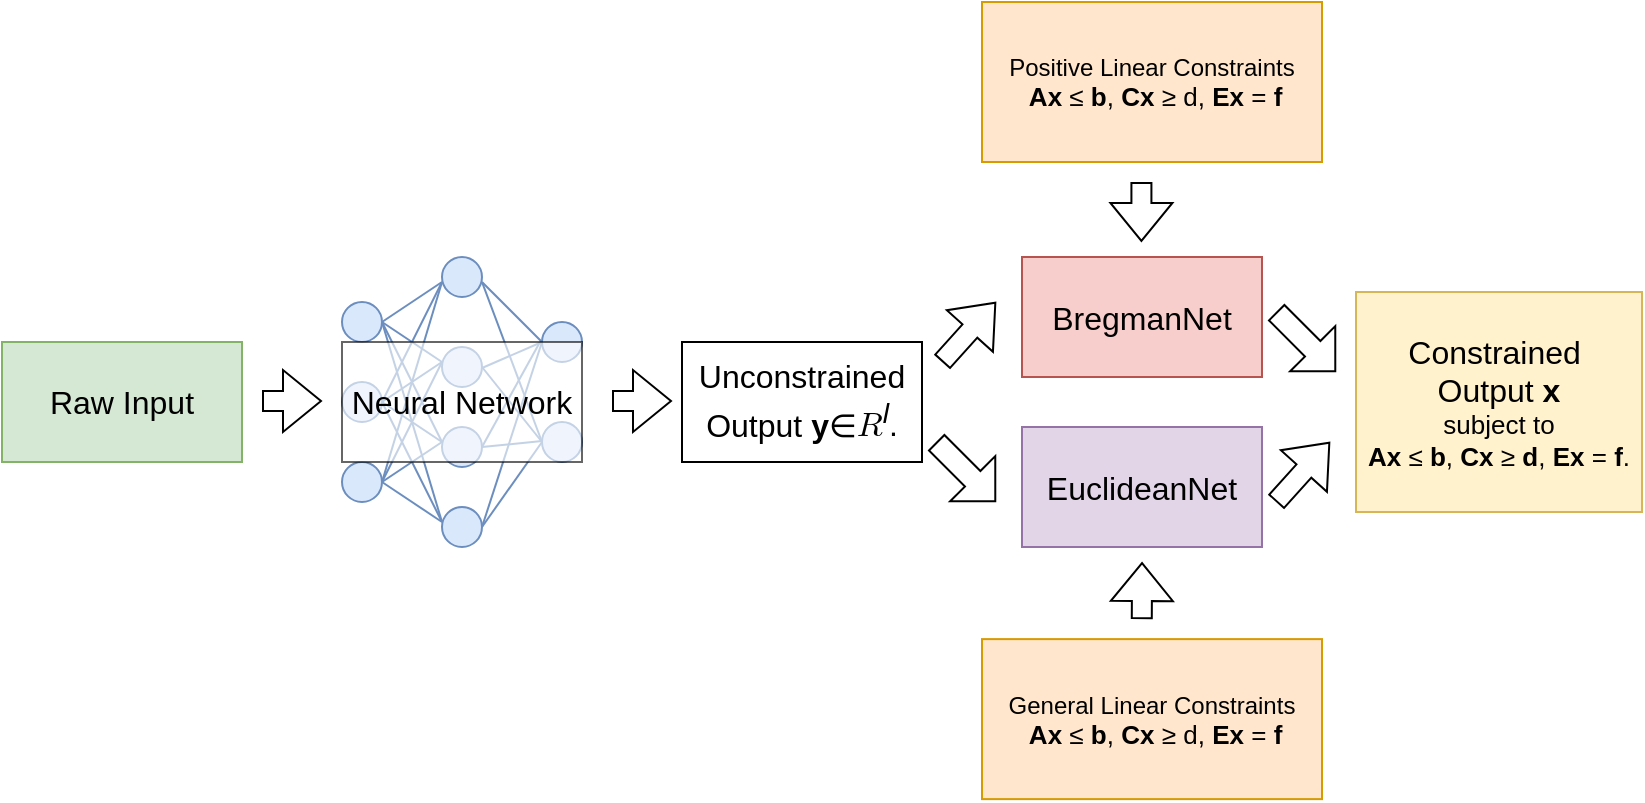 <mxfile version="24.7.14">
  <diagram name="第 1 页" id="BHGqecpjXZMWBTluFIfV">
    <mxGraphModel dx="1057" dy="668" grid="1" gridSize="10" guides="1" tooltips="1" connect="1" arrows="1" fold="1" page="1" pageScale="1" pageWidth="827" pageHeight="1169" background="none" math="0" shadow="0">
      <root>
        <mxCell id="0" />
        <mxCell id="1" parent="0" />
        <mxCell id="9xwmRr_SfZecpN7bH8Jz-2" value="&lt;font style=&quot;font-size: 16px;&quot;&gt;Raw Input&lt;/font&gt;" style="rounded=0;whiteSpace=wrap;html=1;fillColor=#d5e8d4;strokeColor=#82b366;" vertex="1" parent="1">
          <mxGeometry x="3" y="370" width="120" height="60" as="geometry" />
        </mxCell>
        <mxCell id="9xwmRr_SfZecpN7bH8Jz-3" value="" style="shape=flexArrow;endArrow=classic;html=1;rounded=0;" edge="1" parent="1">
          <mxGeometry width="50" height="50" relative="1" as="geometry">
            <mxPoint x="133" y="399.5" as="sourcePoint" />
            <mxPoint x="163" y="399.5" as="targetPoint" />
          </mxGeometry>
        </mxCell>
        <mxCell id="9xwmRr_SfZecpN7bH8Jz-5" value="" style="shape=flexArrow;endArrow=classic;html=1;rounded=0;" edge="1" parent="1">
          <mxGeometry width="50" height="50" relative="1" as="geometry">
            <mxPoint x="308" y="399.5" as="sourcePoint" />
            <mxPoint x="338" y="399.5" as="targetPoint" />
          </mxGeometry>
        </mxCell>
        <mxCell id="9xwmRr_SfZecpN7bH8Jz-6" value="" style="shape=flexArrow;endArrow=classic;html=1;rounded=0;" edge="1" parent="1">
          <mxGeometry width="50" height="50" relative="1" as="geometry">
            <mxPoint x="473" y="380" as="sourcePoint" />
            <mxPoint x="500" y="350" as="targetPoint" />
          </mxGeometry>
        </mxCell>
        <mxCell id="9xwmRr_SfZecpN7bH8Jz-7" value="&lt;font style=&quot;font-size: 16px;&quot;&gt;Unconst&lt;/font&gt;&lt;font style=&quot;font-size: 16px;&quot;&gt;&lt;font style=&quot;font-size: 16px;&quot;&gt;rained Outpu&lt;/font&gt;&lt;font style=&quot;font-size: 16px;&quot;&gt;&lt;font style=&quot;font-size: 16px;&quot;&gt;t &lt;b&gt;y&lt;/b&gt;&lt;/font&gt;&lt;span style=&quot;&quot; class=&quot;base&quot;&gt;&lt;span class=&quot;mrel&quot;&gt;∈&lt;/span&gt;&lt;/span&gt;&lt;span style=&quot;&quot; class=&quot;base&quot;&gt;&lt;span style=&quot;font-size: 17px;&quot; class=&quot;mord&quot;&gt;&lt;span class=&quot;mord mathbb&quot;&gt;&lt;span class=&quot;katex-mathml&quot;&gt;&lt;math xmlns=&quot;http://www.w3.org/1998/Math/MathML&quot;&gt;&lt;mrow&gt;&lt;mi mathvariant=&quot;double-struck&quot;&gt;R&lt;/mi&gt;&lt;/mrow&gt;\mathbb{R}&lt;/math&gt;&lt;/span&gt;&lt;sup&gt;&lt;i&gt;l&lt;/i&gt;&lt;/sup&gt;&lt;/span&gt;&lt;/span&gt;&lt;span style=&quot;&quot; class=&quot;mord&quot;&gt;.&lt;/span&gt;&lt;/span&gt;&lt;/font&gt;&lt;/font&gt;" style="rounded=0;whiteSpace=wrap;html=1;" vertex="1" parent="1">
          <mxGeometry x="343" y="370" width="120" height="60" as="geometry" />
        </mxCell>
        <mxCell id="9xwmRr_SfZecpN7bH8Jz-12" value="&lt;font style=&quot;font-size: 16px;&quot;&gt;BregmanNet&lt;/font&gt;" style="rounded=0;whiteSpace=wrap;html=1;fillColor=#f8cecc;strokeColor=#b85450;" vertex="1" parent="1">
          <mxGeometry x="513" y="327.5" width="120" height="60" as="geometry" />
        </mxCell>
        <mxCell id="9xwmRr_SfZecpN7bH8Jz-14" value="&lt;span style=&quot;font-size: 16px;&quot; class=&quot;base&quot;&gt;&lt;span style=&quot;&quot; class=&quot;mord text&quot;&gt;&lt;span style=&quot;&quot; class=&quot;mord&quot;&gt;&lt;font style=&quot;font-size: 16px;&quot;&gt;Constrained&amp;nbsp;&lt;/font&gt;&lt;/span&gt;&lt;/span&gt;&lt;/span&gt;&lt;div style=&quot;font-size: 16px;&quot;&gt;&lt;font style=&quot;font-size: 16px;&quot;&gt;&lt;span style=&quot;&quot; class=&quot;base&quot;&gt;&lt;span class=&quot;mord text&quot;&gt;&lt;span class=&quot;mord&quot;&gt;Output&amp;nbsp;&lt;/span&gt;&lt;/span&gt;&lt;/span&gt;&lt;span style=&quot;background-color: initial;&quot;&gt;&lt;b&gt;x&lt;/b&gt;&lt;/span&gt;&lt;/font&gt;&lt;div style=&quot;font-size: 13px;&quot;&gt;&lt;div&gt;&lt;span class=&quot;base&quot;&gt;&lt;span class=&quot;mspace&quot;&gt;&lt;/span&gt;&lt;span class=&quot;mord text&quot;&gt;&lt;span class=&quot;mord&quot;&gt;&amp;nbsp;subject&amp;nbsp;to&amp;nbsp;&lt;/span&gt;&lt;/span&gt;&lt;span class=&quot;mspace&quot;&gt;&lt;/span&gt;&lt;span class=&quot;mord&quot;&gt;&lt;span class=&quot;mtable&quot;&gt;&lt;span class=&quot;col-align-r&quot;&gt;&lt;span class=&quot;vlist-t vlist-t2&quot;&gt;&lt;span class=&quot;vlist-r&quot;&gt;&lt;span class=&quot;vlist&quot;&gt;&lt;span class=&quot;pstrut&quot;&gt;&lt;/span&gt;&lt;span class=&quot;mord&quot;&gt;&lt;/span&gt;&lt;span class=&quot;pstrut&quot;&gt;&lt;/span&gt;&lt;span class=&quot;mord&quot;&gt;&lt;/span&gt;&lt;span class=&quot;pstrut&quot;&gt;&lt;/span&gt;&lt;span class=&quot;mord&quot;&gt;&lt;/span&gt;&lt;/span&gt;&lt;span class=&quot;vlist-s&quot;&gt;​&lt;/span&gt;&lt;/span&gt;&lt;span class=&quot;vlist-r&quot;&gt;&lt;span class=&quot;vlist&quot;&gt;&lt;/span&gt;&lt;/span&gt;&lt;/span&gt;&lt;/span&gt;&lt;span class=&quot;col-align-l&quot;&gt;&lt;span class=&quot;vlist-t vlist-t2&quot;&gt;&lt;span class=&quot;vlist-r&quot;&gt;&lt;span class=&quot;vlist&quot;&gt;&lt;span class=&quot;pstrut&quot;&gt;&lt;/span&gt;&lt;span class=&quot;mord&quot;&gt;&lt;span class=&quot;mord&quot;&gt;&lt;/span&gt;&lt;span class=&quot;mord mathnormal&quot;&gt;&lt;b&gt;A&lt;/b&gt;&lt;/span&gt;&lt;span class=&quot;mord mathnormal&quot;&gt;&lt;b&gt;x&lt;/b&gt;&amp;nbsp;&lt;/span&gt;&lt;span class=&quot;mspace&quot;&gt;&lt;/span&gt;&lt;span class=&quot;mrel&quot;&gt;≤&amp;nbsp;&lt;/span&gt;&lt;span class=&quot;mspace&quot;&gt;&lt;/span&gt;&lt;span class=&quot;mord mathnormal&quot;&gt;&lt;b&gt;b&lt;/b&gt;&lt;/span&gt;&lt;span class=&quot;mpunct&quot;&gt;,&amp;nbsp;&lt;/span&gt;&lt;/span&gt;&lt;span class=&quot;pstrut&quot;&gt;&lt;/span&gt;&lt;span class=&quot;mord&quot;&gt;&lt;span class=&quot;mord&quot;&gt;&lt;/span&gt;&lt;span class=&quot;mord mathnormal&quot;&gt;&lt;b&gt;C&lt;/b&gt;&lt;/span&gt;&lt;span class=&quot;mord mathnormal&quot;&gt;&lt;b&gt;x&lt;/b&gt;&amp;nbsp;&lt;/span&gt;&lt;span class=&quot;mspace&quot;&gt;&lt;/span&gt;&lt;span class=&quot;mrel&quot;&gt;≥&amp;nbsp;&lt;/span&gt;&lt;span class=&quot;mspace&quot;&gt;&lt;/span&gt;&lt;span class=&quot;mord mathnormal&quot;&gt;&lt;b&gt;d&lt;/b&gt;&lt;/span&gt;&lt;span class=&quot;mpunct&quot;&gt;,&amp;nbsp;&lt;/span&gt;&lt;/span&gt;&lt;span class=&quot;pstrut&quot;&gt;&lt;/span&gt;&lt;span class=&quot;mord&quot;&gt;&lt;span class=&quot;mord&quot;&gt;&lt;/span&gt;&lt;span class=&quot;mord mathnormal&quot;&gt;&lt;b&gt;E&lt;/b&gt;&lt;/span&gt;&lt;span class=&quot;mord mathnormal&quot;&gt;&lt;b&gt;x&lt;/b&gt;&amp;nbsp;&lt;/span&gt;&lt;span class=&quot;mspace&quot;&gt;&lt;/span&gt;&lt;span class=&quot;mrel&quot;&gt;=&amp;nbsp;&lt;/span&gt;&lt;span class=&quot;mspace&quot;&gt;&lt;/span&gt;&lt;span class=&quot;mord mathnormal&quot;&gt;&lt;b&gt;f&lt;/b&gt;&lt;/span&gt;&lt;span class=&quot;mord&quot;&gt;.&lt;/span&gt;&lt;/span&gt;&lt;/span&gt;&lt;span class=&quot;vlist-s&quot;&gt;​&lt;/span&gt;&lt;/span&gt;&lt;span class=&quot;vlist-r&quot;&gt;&lt;span class=&quot;vlist&quot;&gt;&lt;/span&gt;&lt;/span&gt;&lt;/span&gt;&lt;/span&gt;&lt;/span&gt;&lt;/span&gt;&lt;/span&gt;&lt;/div&gt;&lt;/div&gt;&lt;/div&gt;" style="rounded=0;whiteSpace=wrap;html=1;fillColor=#fff2cc;strokeColor=#d6b656;" vertex="1" parent="1">
          <mxGeometry x="680" y="345" width="143" height="110" as="geometry" />
        </mxCell>
        <mxCell id="9xwmRr_SfZecpN7bH8Jz-16" value="" style="shape=flexArrow;endArrow=classic;html=1;rounded=0;" edge="1" parent="1">
          <mxGeometry width="50" height="50" relative="1" as="geometry">
            <mxPoint x="572.71" y="290.0" as="sourcePoint" />
            <mxPoint x="572.71" y="320" as="targetPoint" />
          </mxGeometry>
        </mxCell>
        <mxCell id="9xwmRr_SfZecpN7bH8Jz-18" value="Positive Linear Constraints&lt;div&gt;&lt;div&gt;&lt;span style=&quot;background-color: initial; font-size: 13px;&quot; class=&quot;mord text&quot;&gt;&amp;nbsp;&lt;/span&gt;&lt;span style=&quot;background-color: initial; font-size: 13px;&quot; class=&quot;mord&quot;&gt;&lt;span class=&quot;mtable&quot;&gt;&lt;span class=&quot;col-align-r&quot;&gt;&lt;span class=&quot;vlist-t vlist-t2&quot;&gt;&lt;span class=&quot;vlist-r&quot;&gt;&lt;span class=&quot;vlist-s&quot;&gt;​&lt;/span&gt;&lt;/span&gt;&lt;span class=&quot;vlist-r&quot;&gt;&lt;span class=&quot;vlist&quot;&gt;&lt;/span&gt;&lt;/span&gt;&lt;/span&gt;&lt;/span&gt;&lt;span class=&quot;col-align-l&quot;&gt;&lt;span class=&quot;vlist-t vlist-t2&quot;&gt;&lt;span class=&quot;vlist-r&quot;&gt;&lt;span class=&quot;vlist&quot;&gt;&lt;span class=&quot;pstrut&quot;&gt;&lt;/span&gt;&lt;span class=&quot;mord&quot;&gt;&lt;span class=&quot;mord&quot;&gt;&lt;/span&gt;&lt;span class=&quot;mord mathnormal&quot;&gt;&lt;b&gt;A&lt;/b&gt;&lt;/span&gt;&lt;span class=&quot;mord mathnormal&quot;&gt;&lt;b&gt;x&lt;/b&gt;&amp;nbsp;&lt;/span&gt;&lt;span class=&quot;mspace&quot;&gt;&lt;/span&gt;&lt;span class=&quot;mrel&quot;&gt;≤&amp;nbsp;&lt;/span&gt;&lt;span class=&quot;mspace&quot;&gt;&lt;/span&gt;&lt;span class=&quot;mord mathnormal&quot;&gt;&lt;b&gt;b&lt;/b&gt;&lt;/span&gt;&lt;span class=&quot;mpunct&quot;&gt;,&amp;nbsp;&lt;/span&gt;&lt;/span&gt;&lt;span class=&quot;pstrut&quot;&gt;&lt;/span&gt;&lt;span class=&quot;mord&quot;&gt;&lt;span class=&quot;mord&quot;&gt;&lt;/span&gt;&lt;span class=&quot;mord mathnormal&quot;&gt;&lt;b&gt;C&lt;/b&gt;&lt;/span&gt;&lt;span class=&quot;mord mathnormal&quot;&gt;&lt;b&gt;x&lt;/b&gt;&amp;nbsp;&lt;/span&gt;&lt;span class=&quot;mspace&quot;&gt;&lt;/span&gt;&lt;span class=&quot;mrel&quot;&gt;≥&amp;nbsp;&lt;/span&gt;&lt;span class=&quot;mspace&quot;&gt;&lt;/span&gt;&lt;span class=&quot;mord mathnormal&quot;&gt;d&lt;/span&gt;&lt;span class=&quot;mpunct&quot;&gt;,&amp;nbsp;&lt;/span&gt;&lt;/span&gt;&lt;span class=&quot;pstrut&quot;&gt;&lt;/span&gt;&lt;span class=&quot;mord&quot;&gt;&lt;span class=&quot;mord&quot;&gt;&lt;/span&gt;&lt;span class=&quot;mord mathnormal&quot;&gt;&lt;b&gt;E&lt;/b&gt;&lt;/span&gt;&lt;span class=&quot;mord mathnormal&quot;&gt;&lt;b&gt;x&lt;/b&gt;&amp;nbsp;&lt;/span&gt;&lt;span class=&quot;mspace&quot;&gt;&lt;/span&gt;&lt;span class=&quot;mrel&quot;&gt;=&amp;nbsp;&lt;/span&gt;&lt;span class=&quot;mspace&quot;&gt;&lt;/span&gt;&lt;span class=&quot;mord mathnormal&quot;&gt;&lt;b&gt;f&lt;/b&gt;&lt;/span&gt;&lt;/span&gt;&lt;/span&gt;&lt;span class=&quot;vlist-s&quot;&gt;​&lt;/span&gt;&lt;/span&gt;&lt;/span&gt;&lt;/span&gt;&lt;/span&gt;&lt;/span&gt;&lt;span style=&quot;color: rgba(0, 0, 0, 0); font-family: monospace; font-size: 0px; text-align: start; text-wrap: nowrap;&quot;&gt;%3CmxGraphModel%3E%3Croot%3E%3CmxCell%20id%3D%220%22%2F%3E%3CmxCell%20id%3D%221%22%20parent%3D%220%22%2F%3E%3CmxCell%20id%3D%222%22%20value%3D%22%22%20style%3D%22shape%3DflexArrow%3BendArrow%3Dclassic%3Bhtml%3D1%3Brounded%3D0%3B%22%20edge%3D%221%22%20parent%3D%221%22%3E%3CmxGeometry%20width%3D%2250%22%20height%3D%2250%22%20relative%3D%221%22%20as%3D%22geometry%22%3E%3CmxPoint%20x%3D%22470%22%20y%3D%22399.33%22%20as%3D%22sourcePoint%22%2F%3E%3CmxPoint%20x%3D%22500%22%20y%3D%22399.33%22%20as%3D%22targetPoint%22%2F%3E%3C%2FmxGeometry%3E%3C%2FmxCell%3E%3C%2Froot%3E%3C%2FmxGraphModel%3E&lt;/span&gt;&lt;br&gt;&lt;/div&gt;&lt;/div&gt;" style="rounded=0;whiteSpace=wrap;html=1;fillColor=#ffe6cc;strokeColor=#d79b00;" vertex="1" parent="1">
          <mxGeometry x="493" y="200" width="170" height="80" as="geometry" />
        </mxCell>
        <mxCell id="9xwmRr_SfZecpN7bH8Jz-19" value="" style="ellipse;whiteSpace=wrap;html=1;fillColor=#dae8fc;strokeColor=#6c8ebf;" vertex="1" parent="1">
          <mxGeometry x="173" y="350" width="20" height="20" as="geometry" />
        </mxCell>
        <mxCell id="9xwmRr_SfZecpN7bH8Jz-20" value="" style="ellipse;whiteSpace=wrap;html=1;fillColor=#dae8fc;strokeColor=#6c8ebf;" vertex="1" parent="1">
          <mxGeometry x="173" y="390" width="20" height="20" as="geometry" />
        </mxCell>
        <mxCell id="9xwmRr_SfZecpN7bH8Jz-21" value="" style="ellipse;whiteSpace=wrap;html=1;fillColor=#dae8fc;strokeColor=#6c8ebf;" vertex="1" parent="1">
          <mxGeometry x="223" y="452.5" width="20" height="20" as="geometry" />
        </mxCell>
        <mxCell id="9xwmRr_SfZecpN7bH8Jz-23" value="" style="ellipse;whiteSpace=wrap;html=1;fillColor=#dae8fc;strokeColor=#6c8ebf;" vertex="1" parent="1">
          <mxGeometry x="223" y="412.5" width="20" height="20" as="geometry" />
        </mxCell>
        <mxCell id="9xwmRr_SfZecpN7bH8Jz-24" value="" style="ellipse;whiteSpace=wrap;html=1;fillColor=#dae8fc;strokeColor=#6c8ebf;" vertex="1" parent="1">
          <mxGeometry x="223" y="372.5" width="20" height="20" as="geometry" />
        </mxCell>
        <mxCell id="9xwmRr_SfZecpN7bH8Jz-25" value="" style="ellipse;whiteSpace=wrap;html=1;fillColor=#dae8fc;strokeColor=#6c8ebf;" vertex="1" parent="1">
          <mxGeometry x="223" y="327.5" width="20" height="20" as="geometry" />
        </mxCell>
        <mxCell id="9xwmRr_SfZecpN7bH8Jz-26" value="" style="ellipse;whiteSpace=wrap;html=1;fillColor=#dae8fc;strokeColor=#6c8ebf;" vertex="1" parent="1">
          <mxGeometry x="273" y="410" width="20" height="20" as="geometry" />
        </mxCell>
        <mxCell id="9xwmRr_SfZecpN7bH8Jz-27" value="" style="ellipse;whiteSpace=wrap;html=1;fillColor=#dae8fc;strokeColor=#6c8ebf;" vertex="1" parent="1">
          <mxGeometry x="273" y="360" width="20" height="20" as="geometry" />
        </mxCell>
        <mxCell id="9xwmRr_SfZecpN7bH8Jz-28" value="" style="ellipse;whiteSpace=wrap;html=1;fillColor=#dae8fc;strokeColor=#6c8ebf;" vertex="1" parent="1">
          <mxGeometry x="173" y="430" width="20" height="20" as="geometry" />
        </mxCell>
        <mxCell id="9xwmRr_SfZecpN7bH8Jz-36" value="" style="endArrow=none;html=1;rounded=0;fillColor=#dae8fc;strokeColor=#6c8ebf;" edge="1" parent="1">
          <mxGeometry width="50" height="50" relative="1" as="geometry">
            <mxPoint x="193" y="400" as="sourcePoint" />
            <mxPoint x="223" y="340" as="targetPoint" />
          </mxGeometry>
        </mxCell>
        <mxCell id="9xwmRr_SfZecpN7bH8Jz-37" value="" style="endArrow=none;html=1;rounded=0;exitX=0;exitY=0.5;exitDx=0;exitDy=0;fillColor=#dae8fc;strokeColor=#6c8ebf;" edge="1" parent="1" source="9xwmRr_SfZecpN7bH8Jz-26">
          <mxGeometry width="50" height="50" relative="1" as="geometry">
            <mxPoint x="353" y="447.5" as="sourcePoint" />
            <mxPoint x="243" y="340" as="targetPoint" />
          </mxGeometry>
        </mxCell>
        <mxCell id="9xwmRr_SfZecpN7bH8Jz-40" value="" style="endArrow=none;html=1;rounded=0;fillColor=#dae8fc;strokeColor=#6c8ebf;" edge="1" parent="1">
          <mxGeometry width="50" height="50" relative="1" as="geometry">
            <mxPoint x="193" y="360" as="sourcePoint" />
            <mxPoint x="223" y="340" as="targetPoint" />
          </mxGeometry>
        </mxCell>
        <mxCell id="9xwmRr_SfZecpN7bH8Jz-41" value="" style="endArrow=none;html=1;rounded=0;fillColor=#dae8fc;strokeColor=#6c8ebf;" edge="1" parent="1">
          <mxGeometry width="50" height="50" relative="1" as="geometry">
            <mxPoint x="193" y="400" as="sourcePoint" />
            <mxPoint x="223" y="380" as="targetPoint" />
          </mxGeometry>
        </mxCell>
        <mxCell id="9xwmRr_SfZecpN7bH8Jz-42" value="" style="endArrow=none;html=1;rounded=0;entryX=0;entryY=0.5;entryDx=0;entryDy=0;fillColor=#dae8fc;strokeColor=#6c8ebf;" edge="1" parent="1">
          <mxGeometry width="50" height="50" relative="1" as="geometry">
            <mxPoint x="193" y="440" as="sourcePoint" />
            <mxPoint x="223" y="420" as="targetPoint" />
          </mxGeometry>
        </mxCell>
        <mxCell id="9xwmRr_SfZecpN7bH8Jz-43" value="" style="endArrow=none;html=1;rounded=0;fillColor=#dae8fc;strokeColor=#6c8ebf;" edge="1" parent="1">
          <mxGeometry width="50" height="50" relative="1" as="geometry">
            <mxPoint x="193" y="360" as="sourcePoint" />
            <mxPoint x="223" y="380" as="targetPoint" />
          </mxGeometry>
        </mxCell>
        <mxCell id="9xwmRr_SfZecpN7bH8Jz-44" value="" style="endArrow=none;html=1;rounded=0;fillColor=#dae8fc;strokeColor=#6c8ebf;" edge="1" parent="1">
          <mxGeometry width="50" height="50" relative="1" as="geometry">
            <mxPoint x="193" y="400" as="sourcePoint" />
            <mxPoint x="223" y="420" as="targetPoint" />
          </mxGeometry>
        </mxCell>
        <mxCell id="9xwmRr_SfZecpN7bH8Jz-45" value="" style="endArrow=none;html=1;rounded=0;fillColor=#dae8fc;strokeColor=#6c8ebf;" edge="1" parent="1">
          <mxGeometry width="50" height="50" relative="1" as="geometry">
            <mxPoint x="193" y="440" as="sourcePoint" />
            <mxPoint x="223" y="460" as="targetPoint" />
          </mxGeometry>
        </mxCell>
        <mxCell id="9xwmRr_SfZecpN7bH8Jz-46" value="" style="endArrow=none;html=1;rounded=0;entryX=0;entryY=0.5;entryDx=0;entryDy=0;fillColor=#dae8fc;strokeColor=#6c8ebf;" edge="1" parent="1" target="9xwmRr_SfZecpN7bH8Jz-27">
          <mxGeometry width="50" height="50" relative="1" as="geometry">
            <mxPoint x="243" y="340" as="sourcePoint" />
            <mxPoint x="273" y="360" as="targetPoint" />
          </mxGeometry>
        </mxCell>
        <mxCell id="9xwmRr_SfZecpN7bH8Jz-47" value="" style="endArrow=none;html=1;rounded=0;entryX=0;entryY=0.5;entryDx=0;entryDy=0;exitX=1;exitY=0.5;exitDx=0;exitDy=0;fillColor=#dae8fc;strokeColor=#6c8ebf;" edge="1" parent="1" source="9xwmRr_SfZecpN7bH8Jz-24" target="9xwmRr_SfZecpN7bH8Jz-26">
          <mxGeometry width="50" height="50" relative="1" as="geometry">
            <mxPoint x="243" y="380" as="sourcePoint" />
            <mxPoint x="273" y="400" as="targetPoint" />
          </mxGeometry>
        </mxCell>
        <mxCell id="9xwmRr_SfZecpN7bH8Jz-48" value="" style="endArrow=none;html=1;rounded=0;fillColor=#dae8fc;strokeColor=#6c8ebf;" edge="1" parent="1">
          <mxGeometry width="50" height="50" relative="1" as="geometry">
            <mxPoint x="243" y="383" as="sourcePoint" />
            <mxPoint x="273" y="370" as="targetPoint" />
          </mxGeometry>
        </mxCell>
        <mxCell id="9xwmRr_SfZecpN7bH8Jz-49" value="" style="endArrow=none;html=1;rounded=0;exitX=1;exitY=0.5;exitDx=0;exitDy=0;fillColor=#dae8fc;strokeColor=#6c8ebf;" edge="1" parent="1" source="9xwmRr_SfZecpN7bH8Jz-23">
          <mxGeometry width="50" height="50" relative="1" as="geometry">
            <mxPoint x="243" y="432.5" as="sourcePoint" />
            <mxPoint x="273" y="419.5" as="targetPoint" />
          </mxGeometry>
        </mxCell>
        <mxCell id="9xwmRr_SfZecpN7bH8Jz-50" value="" style="endArrow=none;html=1;rounded=0;exitX=1;exitY=0.5;exitDx=0;exitDy=0;fillColor=#dae8fc;strokeColor=#6c8ebf;" edge="1" parent="1" source="9xwmRr_SfZecpN7bH8Jz-21">
          <mxGeometry width="50" height="50" relative="1" as="geometry">
            <mxPoint x="243" y="443" as="sourcePoint" />
            <mxPoint x="273" y="420" as="targetPoint" />
          </mxGeometry>
        </mxCell>
        <mxCell id="9xwmRr_SfZecpN7bH8Jz-51" value="" style="endArrow=none;html=1;rounded=0;exitX=1;exitY=0.5;exitDx=0;exitDy=0;fillColor=#dae8fc;strokeColor=#6c8ebf;" edge="1" parent="1" source="9xwmRr_SfZecpN7bH8Jz-23">
          <mxGeometry width="50" height="50" relative="1" as="geometry">
            <mxPoint x="273" y="413" as="sourcePoint" />
            <mxPoint x="272" y="370" as="targetPoint" />
          </mxGeometry>
        </mxCell>
        <mxCell id="9xwmRr_SfZecpN7bH8Jz-52" value="" style="endArrow=none;html=1;rounded=0;exitX=1;exitY=0.5;exitDx=0;exitDy=0;fillColor=#dae8fc;strokeColor=#6c8ebf;" edge="1" parent="1" source="9xwmRr_SfZecpN7bH8Jz-21">
          <mxGeometry width="50" height="50" relative="1" as="geometry">
            <mxPoint x="283" y="423" as="sourcePoint" />
            <mxPoint x="273" y="370" as="targetPoint" />
          </mxGeometry>
        </mxCell>
        <mxCell id="9xwmRr_SfZecpN7bH8Jz-53" value="" style="endArrow=none;html=1;rounded=0;fillColor=#dae8fc;strokeColor=#6c8ebf;" edge="1" parent="1">
          <mxGeometry width="50" height="50" relative="1" as="geometry">
            <mxPoint x="193" y="440" as="sourcePoint" />
            <mxPoint x="223" y="380" as="targetPoint" />
          </mxGeometry>
        </mxCell>
        <mxCell id="9xwmRr_SfZecpN7bH8Jz-54" value="" style="endArrow=none;html=1;rounded=0;fillColor=#dae8fc;strokeColor=#6c8ebf;" edge="1" parent="1">
          <mxGeometry width="50" height="50" relative="1" as="geometry">
            <mxPoint x="223" y="460" as="sourcePoint" />
            <mxPoint x="193" y="400" as="targetPoint" />
          </mxGeometry>
        </mxCell>
        <mxCell id="9xwmRr_SfZecpN7bH8Jz-55" value="" style="endArrow=none;html=1;rounded=0;fillColor=#dae8fc;strokeColor=#6c8ebf;" edge="1" parent="1">
          <mxGeometry width="50" height="50" relative="1" as="geometry">
            <mxPoint x="223" y="460" as="sourcePoint" />
            <mxPoint x="193" y="360" as="targetPoint" />
          </mxGeometry>
        </mxCell>
        <mxCell id="9xwmRr_SfZecpN7bH8Jz-56" value="" style="endArrow=none;html=1;rounded=0;fillColor=#dae8fc;strokeColor=#6c8ebf;" edge="1" parent="1">
          <mxGeometry width="50" height="50" relative="1" as="geometry">
            <mxPoint x="193" y="440" as="sourcePoint" />
            <mxPoint x="223" y="340" as="targetPoint" />
          </mxGeometry>
        </mxCell>
        <mxCell id="9xwmRr_SfZecpN7bH8Jz-57" value="" style="endArrow=none;html=1;rounded=0;fillColor=#dae8fc;strokeColor=#6c8ebf;" edge="1" parent="1">
          <mxGeometry width="50" height="50" relative="1" as="geometry">
            <mxPoint x="223" y="420" as="sourcePoint" />
            <mxPoint x="193" y="360" as="targetPoint" />
          </mxGeometry>
        </mxCell>
        <mxCell id="9xwmRr_SfZecpN7bH8Jz-58" value="&lt;font style=&quot;font-size: 16px;&quot;&gt;Neural Network&lt;/font&gt;" style="rounded=0;whiteSpace=wrap;html=1;opacity=60;" vertex="1" parent="1">
          <mxGeometry x="173" y="370" width="120" height="60" as="geometry" />
        </mxCell>
        <mxCell id="9xwmRr_SfZecpN7bH8Jz-66" value="&lt;font style=&quot;font-size: 16px;&quot;&gt;EuclideanNet&lt;/font&gt;" style="rounded=0;whiteSpace=wrap;html=1;fillColor=#e1d5e7;strokeColor=#9673a6;" vertex="1" parent="1">
          <mxGeometry x="513" y="412.5" width="120" height="60" as="geometry" />
        </mxCell>
        <mxCell id="9xwmRr_SfZecpN7bH8Jz-70" value="General Linear Constraints&lt;div&gt;&lt;div&gt;&lt;span style=&quot;background-color: initial; font-size: 13px;&quot; class=&quot;mord text&quot;&gt;&amp;nbsp;&lt;/span&gt;&lt;span style=&quot;background-color: initial; font-size: 13px;&quot; class=&quot;mord&quot;&gt;&lt;span class=&quot;mtable&quot;&gt;&lt;span class=&quot;col-align-r&quot;&gt;&lt;span class=&quot;vlist-t vlist-t2&quot;&gt;&lt;span class=&quot;vlist-r&quot;&gt;&lt;span class=&quot;vlist-s&quot;&gt;​&lt;/span&gt;&lt;/span&gt;&lt;span class=&quot;vlist-r&quot;&gt;&lt;span class=&quot;vlist&quot;&gt;&lt;/span&gt;&lt;/span&gt;&lt;/span&gt;&lt;/span&gt;&lt;span class=&quot;col-align-l&quot;&gt;&lt;span class=&quot;vlist-t vlist-t2&quot;&gt;&lt;span class=&quot;vlist-r&quot;&gt;&lt;span class=&quot;vlist&quot;&gt;&lt;span class=&quot;pstrut&quot;&gt;&lt;/span&gt;&lt;span class=&quot;mord&quot;&gt;&lt;span class=&quot;mord&quot;&gt;&lt;/span&gt;&lt;span class=&quot;mord mathnormal&quot;&gt;&lt;b&gt;A&lt;/b&gt;&lt;/span&gt;&lt;span class=&quot;mord mathnormal&quot;&gt;&lt;b&gt;x&lt;/b&gt;&amp;nbsp;&lt;/span&gt;&lt;span class=&quot;mspace&quot;&gt;&lt;/span&gt;&lt;span class=&quot;mrel&quot;&gt;≤&amp;nbsp;&lt;/span&gt;&lt;span class=&quot;mspace&quot;&gt;&lt;/span&gt;&lt;span class=&quot;mord mathnormal&quot;&gt;&lt;b&gt;b&lt;/b&gt;&lt;/span&gt;&lt;span class=&quot;mpunct&quot;&gt;,&amp;nbsp;&lt;/span&gt;&lt;/span&gt;&lt;span class=&quot;pstrut&quot;&gt;&lt;/span&gt;&lt;span class=&quot;mord&quot;&gt;&lt;span class=&quot;mord&quot;&gt;&lt;/span&gt;&lt;span class=&quot;mord mathnormal&quot;&gt;&lt;b&gt;C&lt;/b&gt;&lt;/span&gt;&lt;span class=&quot;mord mathnormal&quot;&gt;&lt;b&gt;x&lt;/b&gt;&amp;nbsp;&lt;/span&gt;&lt;span class=&quot;mspace&quot;&gt;&lt;/span&gt;&lt;span class=&quot;mrel&quot;&gt;≥&amp;nbsp;&lt;/span&gt;&lt;span class=&quot;mspace&quot;&gt;&lt;/span&gt;&lt;span class=&quot;mord mathnormal&quot;&gt;d&lt;/span&gt;&lt;span class=&quot;mpunct&quot;&gt;,&amp;nbsp;&lt;/span&gt;&lt;/span&gt;&lt;span class=&quot;pstrut&quot;&gt;&lt;/span&gt;&lt;span class=&quot;mord&quot;&gt;&lt;span class=&quot;mord&quot;&gt;&lt;/span&gt;&lt;span class=&quot;mord mathnormal&quot;&gt;&lt;b&gt;E&lt;/b&gt;&lt;/span&gt;&lt;span class=&quot;mord mathnormal&quot;&gt;&lt;b&gt;x&lt;/b&gt;&amp;nbsp;&lt;/span&gt;&lt;span class=&quot;mspace&quot;&gt;&lt;/span&gt;&lt;span class=&quot;mrel&quot;&gt;=&amp;nbsp;&lt;/span&gt;&lt;span class=&quot;mspace&quot;&gt;&lt;/span&gt;&lt;span class=&quot;mord mathnormal&quot;&gt;&lt;b&gt;f&lt;/b&gt;&lt;/span&gt;&lt;/span&gt;&lt;/span&gt;&lt;span class=&quot;vlist-s&quot;&gt;​&lt;/span&gt;&lt;/span&gt;&lt;/span&gt;&lt;/span&gt;&lt;/span&gt;&lt;/span&gt;&lt;span style=&quot;color: rgba(0, 0, 0, 0); font-family: monospace; font-size: 0px; text-align: start; text-wrap: nowrap;&quot;&gt;%3CmxGraphModel%3E%3Croot%3E%3CmxCell%20id%3D%220%22%2F%3E%3CmxCell%20id%3D%221%22%20parent%3D%220%22%2F%3E%3CmxCell%20id%3D%222%22%20value%3D%22%22%20style%3D%22shape%3DflexArrow%3BendArrow%3Dclassic%3Bhtml%3D1%3Brounded%3D0%3B%22%20edge%3D%221%22%20parent%3D%221%22%3E%3CmxGeometry%20width%3D%2250%22%20height%3D%2250%22%20relative%3D%221%22%20as%3D%22geometry%22%3E%3CmxPoint%20x%3D%22470%22%20y%3D%22399.33%22%20as%3D%22sourcePoint%22%2F%3E%3CmxPoint%20x%3D%22500%22%20y%3D%22399.33%22%20as%3D%22targetPoint%22%2F%3E%3C%2FmxGeometry%3E%3C%2FmxCell%3E%3C%2Froot%3E%3C%2FmxGraphModel%3E&lt;/span&gt;&lt;br&gt;&lt;/div&gt;&lt;/div&gt;" style="rounded=0;whiteSpace=wrap;html=1;fillColor=#ffe6cc;strokeColor=#d79b00;" vertex="1" parent="1">
          <mxGeometry x="493" y="518.56" width="170" height="80" as="geometry" />
        </mxCell>
        <mxCell id="9xwmRr_SfZecpN7bH8Jz-71" value="" style="shape=flexArrow;endArrow=classic;html=1;rounded=0;entryX=0.476;entryY=1.024;entryDx=0;entryDy=0;entryPerimeter=0;" edge="1" parent="1">
          <mxGeometry width="50" height="50" relative="1" as="geometry">
            <mxPoint x="572.9" y="508.56" as="sourcePoint" />
            <mxPoint x="573.02" y="480.0" as="targetPoint" />
          </mxGeometry>
        </mxCell>
        <mxCell id="9xwmRr_SfZecpN7bH8Jz-73" value="" style="shape=flexArrow;endArrow=classic;html=1;rounded=0;width=10.909;endSize=4.991;" edge="1" parent="1">
          <mxGeometry width="50" height="50" relative="1" as="geometry">
            <mxPoint x="470" y="420" as="sourcePoint" />
            <mxPoint x="500" y="450" as="targetPoint" />
          </mxGeometry>
        </mxCell>
        <mxCell id="9xwmRr_SfZecpN7bH8Jz-74" value="" style="shape=flexArrow;endArrow=classic;html=1;rounded=0;width=10.909;endSize=4.991;" edge="1" parent="1">
          <mxGeometry width="50" height="50" relative="1" as="geometry">
            <mxPoint x="640" y="355" as="sourcePoint" />
            <mxPoint x="670" y="385" as="targetPoint" />
          </mxGeometry>
        </mxCell>
        <mxCell id="9xwmRr_SfZecpN7bH8Jz-77" value="" style="shape=flexArrow;endArrow=classic;html=1;rounded=0;" edge="1" parent="1">
          <mxGeometry width="50" height="50" relative="1" as="geometry">
            <mxPoint x="640" y="450" as="sourcePoint" />
            <mxPoint x="667" y="420" as="targetPoint" />
          </mxGeometry>
        </mxCell>
      </root>
    </mxGraphModel>
  </diagram>
</mxfile>
